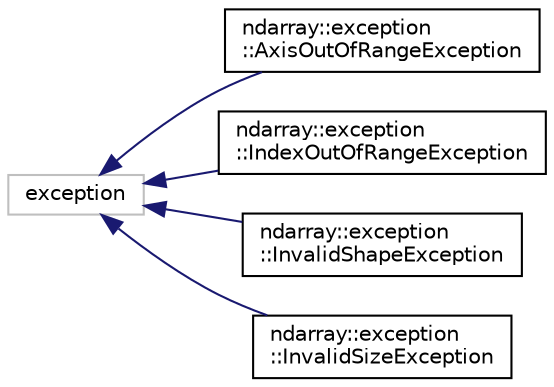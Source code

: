 digraph "Graphical Class Hierarchy"
{
 // LATEX_PDF_SIZE
  edge [fontname="Helvetica",fontsize="10",labelfontname="Helvetica",labelfontsize="10"];
  node [fontname="Helvetica",fontsize="10",shape=record];
  rankdir="LR";
  Node1 [label="exception",height=0.2,width=0.4,color="grey75", fillcolor="white", style="filled",tooltip=" "];
  Node1 -> Node0 [dir="back",color="midnightblue",fontsize="10",style="solid",fontname="Helvetica"];
  Node0 [label="ndarray::exception\l::AxisOutOfRangeException",height=0.2,width=0.4,color="black", fillcolor="white", style="filled",URL="$classndarray_1_1exception_1_1AxisOutOfRangeException.html",tooltip=" "];
  Node1 -> Node3 [dir="back",color="midnightblue",fontsize="10",style="solid",fontname="Helvetica"];
  Node3 [label="ndarray::exception\l::IndexOutOfRangeException",height=0.2,width=0.4,color="black", fillcolor="white", style="filled",URL="$classndarray_1_1exception_1_1IndexOutOfRangeException.html",tooltip=" "];
  Node1 -> Node4 [dir="back",color="midnightblue",fontsize="10",style="solid",fontname="Helvetica"];
  Node4 [label="ndarray::exception\l::InvalidShapeException",height=0.2,width=0.4,color="black", fillcolor="white", style="filled",URL="$classndarray_1_1exception_1_1InvalidShapeException.html",tooltip=" "];
  Node1 -> Node5 [dir="back",color="midnightblue",fontsize="10",style="solid",fontname="Helvetica"];
  Node5 [label="ndarray::exception\l::InvalidSizeException",height=0.2,width=0.4,color="black", fillcolor="white", style="filled",URL="$classndarray_1_1exception_1_1InvalidSizeException.html",tooltip=" "];
}
